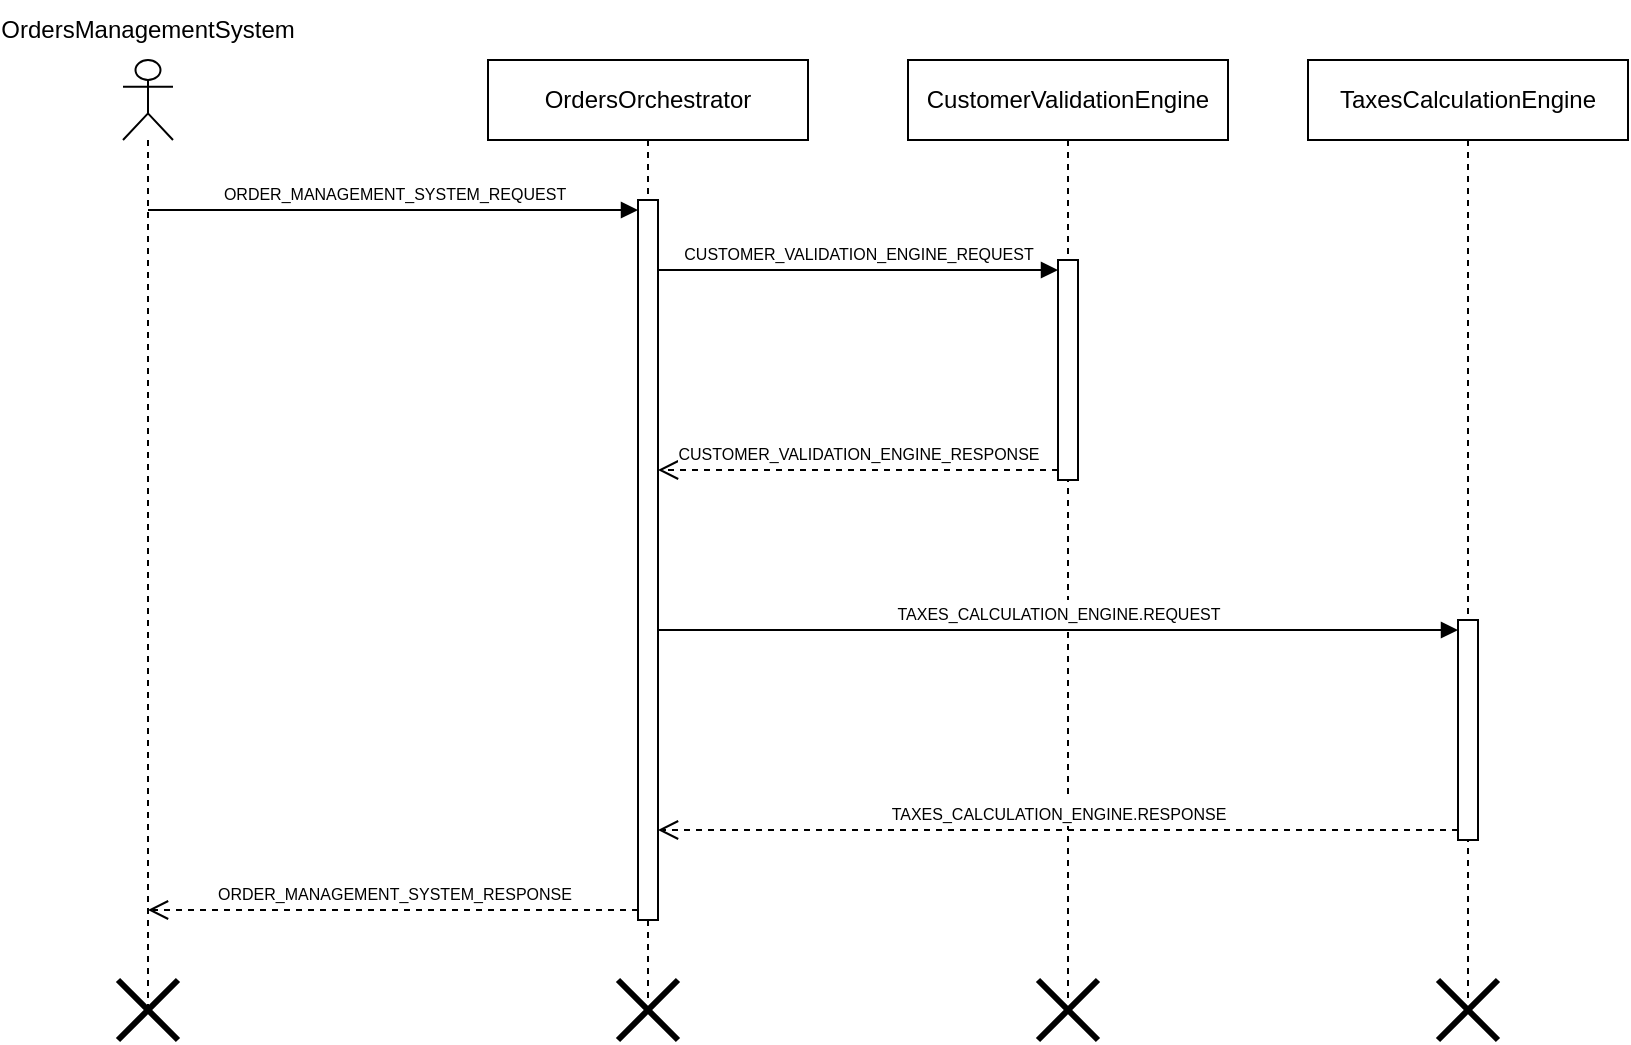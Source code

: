 <mxfile version="22.1.4" type="device">
  <diagram name="Page-1" id="gj3EzX3tOehPOAYZgZ_A">
    <mxGraphModel dx="1366" dy="725" grid="1" gridSize="10" guides="1" tooltips="1" connect="1" arrows="1" fold="1" page="1" pageScale="1" pageWidth="850" pageHeight="1100" math="0" shadow="0">
      <root>
        <mxCell id="0" />
        <mxCell id="1" parent="0" />
        <mxCell id="tdM8rI832HqmmriT_yJo-10" value="OrdersOrchestrator" style="shape=umlLifeline;perimeter=lifelinePerimeter;whiteSpace=wrap;html=1;container=1;dropTarget=0;collapsible=0;recursiveResize=0;outlineConnect=0;portConstraint=eastwest;newEdgeStyle={&quot;curved&quot;:0,&quot;rounded&quot;:0};" vertex="1" parent="1">
          <mxGeometry x="270" y="90" width="160" height="470" as="geometry" />
        </mxCell>
        <mxCell id="tdM8rI832HqmmriT_yJo-47" value="" style="html=1;points=[[0,0,0,0,5],[0,1,0,0,-5],[1,0,0,0,5],[1,1,0,0,-5]];perimeter=orthogonalPerimeter;outlineConnect=0;targetShapes=umlLifeline;portConstraint=eastwest;newEdgeStyle={&quot;curved&quot;:0,&quot;rounded&quot;:0};" vertex="1" parent="tdM8rI832HqmmriT_yJo-10">
          <mxGeometry x="75" y="70" width="10" height="360" as="geometry" />
        </mxCell>
        <mxCell id="tdM8rI832HqmmriT_yJo-11" value="CustomerValidationEngine" style="shape=umlLifeline;perimeter=lifelinePerimeter;whiteSpace=wrap;html=1;container=1;dropTarget=0;collapsible=0;recursiveResize=0;outlineConnect=0;portConstraint=eastwest;newEdgeStyle={&quot;curved&quot;:0,&quot;rounded&quot;:0};" vertex="1" parent="1">
          <mxGeometry x="480" y="90" width="160" height="470" as="geometry" />
        </mxCell>
        <mxCell id="tdM8rI832HqmmriT_yJo-50" value="" style="html=1;points=[[0,0,0,0,5],[0,1,0,0,-5],[1,0,0,0,5],[1,1,0,0,-5]];perimeter=orthogonalPerimeter;outlineConnect=0;targetShapes=umlLifeline;portConstraint=eastwest;newEdgeStyle={&quot;curved&quot;:0,&quot;rounded&quot;:0};" vertex="1" parent="tdM8rI832HqmmriT_yJo-11">
          <mxGeometry x="75" y="100" width="10" height="110" as="geometry" />
        </mxCell>
        <mxCell id="tdM8rI832HqmmriT_yJo-12" value="TaxesCalculationEngine" style="shape=umlLifeline;perimeter=lifelinePerimeter;whiteSpace=wrap;html=1;container=1;dropTarget=0;collapsible=0;recursiveResize=0;outlineConnect=0;portConstraint=eastwest;newEdgeStyle={&quot;curved&quot;:0,&quot;rounded&quot;:0};" vertex="1" parent="1">
          <mxGeometry x="680" y="90" width="160" height="470" as="geometry" />
        </mxCell>
        <mxCell id="tdM8rI832HqmmriT_yJo-53" value="" style="html=1;points=[[0,0,0,0,5],[0,1,0,0,-5],[1,0,0,0,5],[1,1,0,0,-5]];perimeter=orthogonalPerimeter;outlineConnect=0;targetShapes=umlLifeline;portConstraint=eastwest;newEdgeStyle={&quot;curved&quot;:0,&quot;rounded&quot;:0};" vertex="1" parent="tdM8rI832HqmmriT_yJo-12">
          <mxGeometry x="75" y="280" width="10" height="110" as="geometry" />
        </mxCell>
        <mxCell id="tdM8rI832HqmmriT_yJo-41" value="" style="shape=umlLifeline;perimeter=lifelinePerimeter;whiteSpace=wrap;html=1;container=1;dropTarget=0;collapsible=0;recursiveResize=0;outlineConnect=0;portConstraint=eastwest;newEdgeStyle={&quot;curved&quot;:0,&quot;rounded&quot;:0};participant=umlActor;" vertex="1" parent="1">
          <mxGeometry x="87.5" y="90" width="25" height="475" as="geometry" />
        </mxCell>
        <mxCell id="tdM8rI832HqmmriT_yJo-49" value="&lt;font style=&quot;font-size: 8px;&quot;&gt;ORDER_MANAGEMENT_SYSTEM_RESPONSE&lt;/font&gt;" style="html=1;verticalAlign=bottom;endArrow=open;dashed=1;endSize=8;curved=0;rounded=0;exitX=0;exitY=1;exitDx=0;exitDy=-5;" edge="1" source="tdM8rI832HqmmriT_yJo-47" parent="1" target="tdM8rI832HqmmriT_yJo-41">
          <mxGeometry relative="1" as="geometry">
            <mxPoint x="280" y="235" as="targetPoint" />
          </mxGeometry>
        </mxCell>
        <mxCell id="tdM8rI832HqmmriT_yJo-48" value="&lt;font style=&quot;font-size: 8px;&quot;&gt;ORDER_MANAGEMENT_SYSTEM_REQUEST&lt;/font&gt;" style="html=1;verticalAlign=bottom;endArrow=block;curved=0;rounded=0;entryX=0;entryY=0;entryDx=0;entryDy=5;" edge="1" target="tdM8rI832HqmmriT_yJo-47" parent="1" source="tdM8rI832HqmmriT_yJo-41">
          <mxGeometry x="0.001" relative="1" as="geometry">
            <mxPoint x="280" y="165" as="sourcePoint" />
            <mxPoint as="offset" />
          </mxGeometry>
        </mxCell>
        <mxCell id="tdM8rI832HqmmriT_yJo-51" value="&lt;font style=&quot;font-size: 8px;&quot;&gt;CUSTOMER_VALIDATION_ENGINE_REQUEST&lt;/font&gt;" style="html=1;verticalAlign=bottom;endArrow=block;curved=0;rounded=0;entryX=0;entryY=0;entryDx=0;entryDy=5;" edge="1" target="tdM8rI832HqmmriT_yJo-50" parent="1" source="tdM8rI832HqmmriT_yJo-47">
          <mxGeometry relative="1" as="geometry">
            <mxPoint x="460" y="195" as="sourcePoint" />
          </mxGeometry>
        </mxCell>
        <mxCell id="tdM8rI832HqmmriT_yJo-52" value="&lt;font style=&quot;font-size: 8px;&quot;&gt;CUSTOMER_VALIDATION_ENGINE_RESPONSE&lt;/font&gt;" style="html=1;verticalAlign=bottom;endArrow=open;dashed=1;endSize=8;curved=0;rounded=0;exitX=0;exitY=1;exitDx=0;exitDy=-5;" edge="1" source="tdM8rI832HqmmriT_yJo-50" parent="1" target="tdM8rI832HqmmriT_yJo-47">
          <mxGeometry x="0.002" relative="1" as="geometry">
            <mxPoint x="360" y="265" as="targetPoint" />
            <mxPoint as="offset" />
          </mxGeometry>
        </mxCell>
        <mxCell id="tdM8rI832HqmmriT_yJo-54" value="&lt;font style=&quot;font-size: 8px;&quot;&gt;TAXES_CALCULATION_ENGINE.REQUEST&lt;/font&gt;" style="html=1;verticalAlign=bottom;endArrow=block;curved=0;rounded=0;entryX=0;entryY=0;entryDx=0;entryDy=5;" edge="1" target="tdM8rI832HqmmriT_yJo-53" parent="1" source="tdM8rI832HqmmriT_yJo-47">
          <mxGeometry relative="1" as="geometry">
            <mxPoint x="360" y="375" as="sourcePoint" />
            <mxPoint as="offset" />
          </mxGeometry>
        </mxCell>
        <mxCell id="tdM8rI832HqmmriT_yJo-55" value="&lt;font style=&quot;font-size: 8px;&quot;&gt;TAXES_CALCULATION_ENGINE.RESPONSE&lt;/font&gt;" style="html=1;verticalAlign=bottom;endArrow=open;dashed=1;endSize=8;curved=0;rounded=0;exitX=0;exitY=1;exitDx=0;exitDy=-5;" edge="1" source="tdM8rI832HqmmriT_yJo-53" parent="1" target="tdM8rI832HqmmriT_yJo-47">
          <mxGeometry relative="1" as="geometry">
            <mxPoint x="670" y="405" as="targetPoint" />
          </mxGeometry>
        </mxCell>
        <mxCell id="tdM8rI832HqmmriT_yJo-56" value="" style="shape=umlDestroy;whiteSpace=wrap;html=1;strokeWidth=3;targetShapes=umlLifeline;" vertex="1" parent="1">
          <mxGeometry x="85" y="550" width="30" height="30" as="geometry" />
        </mxCell>
        <mxCell id="tdM8rI832HqmmriT_yJo-57" value="" style="shape=umlDestroy;whiteSpace=wrap;html=1;strokeWidth=3;targetShapes=umlLifeline;" vertex="1" parent="1">
          <mxGeometry x="335" y="550" width="30" height="30" as="geometry" />
        </mxCell>
        <mxCell id="tdM8rI832HqmmriT_yJo-58" value="" style="shape=umlDestroy;whiteSpace=wrap;html=1;strokeWidth=3;targetShapes=umlLifeline;" vertex="1" parent="1">
          <mxGeometry x="545" y="550" width="30" height="30" as="geometry" />
        </mxCell>
        <mxCell id="tdM8rI832HqmmriT_yJo-59" value="" style="shape=umlDestroy;whiteSpace=wrap;html=1;strokeWidth=3;targetShapes=umlLifeline;" vertex="1" parent="1">
          <mxGeometry x="745" y="550" width="30" height="30" as="geometry" />
        </mxCell>
        <mxCell id="tdM8rI832HqmmriT_yJo-60" value="OrdersManagementSystem" style="text;html=1;strokeColor=none;fillColor=none;align=center;verticalAlign=middle;whiteSpace=wrap;rounded=0;" vertex="1" parent="1">
          <mxGeometry x="70" y="60" width="60" height="30" as="geometry" />
        </mxCell>
      </root>
    </mxGraphModel>
  </diagram>
</mxfile>
